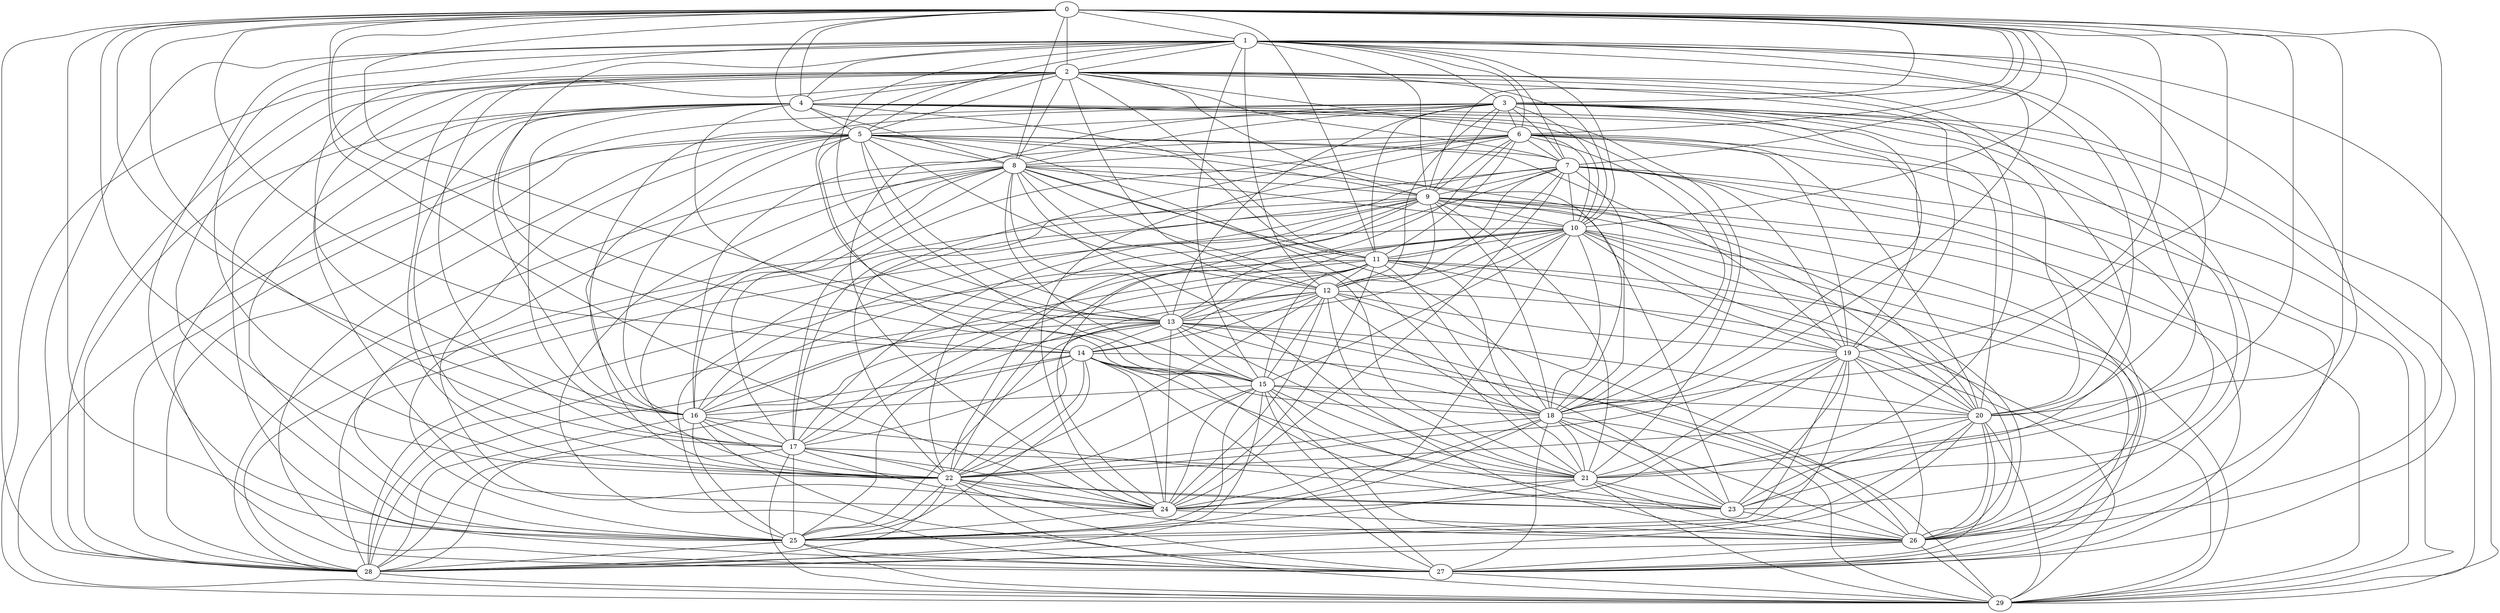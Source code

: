 graph {
0--1
0--2
0--3
0--4
0--5
0--6
0--7
0--8
0--9
0--10
0--11
0--13
0--14
0--15
0--16
0--17
0--18
0--19
0--20
0--21
0--22
0--24
0--25
0--26
0--28
1--2
1--3
1--4
1--5
1--6
1--7
1--9
1--10
1--12
1--13
1--14
1--15
1--16
1--18
1--20
1--21
1--22
1--25
1--26
1--28
1--29
2--4
2--5
2--6
2--7
2--8
2--9
2--10
2--11
2--12
2--13
2--17
2--19
2--20
2--21
2--22
2--23
2--24
2--25
2--27
2--28
2--29
3--5
3--6
3--7
3--8
3--9
3--10
3--11
3--12
3--13
3--16
3--18
3--20
3--23
3--24
3--26
3--27
3--28
3--29
4--5
4--8
4--11
4--15
4--16
4--17
4--18
4--19
4--20
4--21
4--22
4--25
4--27
4--28
5--7
5--8
5--9
5--12
5--13
5--14
5--15
5--16
5--18
5--19
5--21
5--22
5--24
5--27
5--28
5--29
6--7
6--8
6--9
6--10
6--11
6--13
6--16
6--17
6--18
6--19
6--20
6--22
6--23
6--24
6--29
7--9
7--10
7--11
7--12
7--17
7--18
7--19
7--22
7--24
7--25
7--26
7--27
7--29
8--9
8--10
8--11
8--12
8--13
8--15
8--16
8--17
8--18
8--20
8--21
8--22
8--25
8--26
8--27
8--28
9--10
9--12
9--16
9--17
9--18
9--20
9--21
9--22
9--23
9--24
9--25
9--26
9--27
9--28
9--29
10--11
10--12
10--13
10--15
10--16
10--17
10--18
10--19
10--20
10--22
10--24
10--26
10--27
10--28
10--29
11--12
11--13
11--14
11--15
11--16
11--17
11--18
11--19
11--21
11--24
11--26
11--27
11--28
12--13
12--14
12--15
12--18
12--19
12--21
12--22
12--24
12--25
12--26
12--28
12--29
13--14
13--15
13--16
13--18
13--20
13--21
13--22
13--23
13--24
13--25
13--26
13--28
14--15
14--16
14--17
14--18
14--21
14--22
14--23
14--24
14--25
14--27
14--28
14--29
15--16
15--18
15--20
15--21
15--22
15--23
15--24
15--25
15--26
15--27
15--28
16--17
16--22
16--23
16--25
16--27
16--28
17--21
17--22
17--23
17--24
17--25
17--28
17--29
18--21
18--22
18--23
18--24
18--25
18--26
18--27
18--29
19--20
19--21
19--22
19--23
19--24
19--25
19--26
19--28
19--29
20--22
20--23
20--25
20--26
20--27
20--28
20--29
21--23
21--24
21--25
21--26
21--29
22--23
22--24
22--25
22--26
22--27
22--28
22--29
23--26
24--25
24--26
25--27
25--28
25--29
26--27
26--28
26--29
27--29
28--29
}
